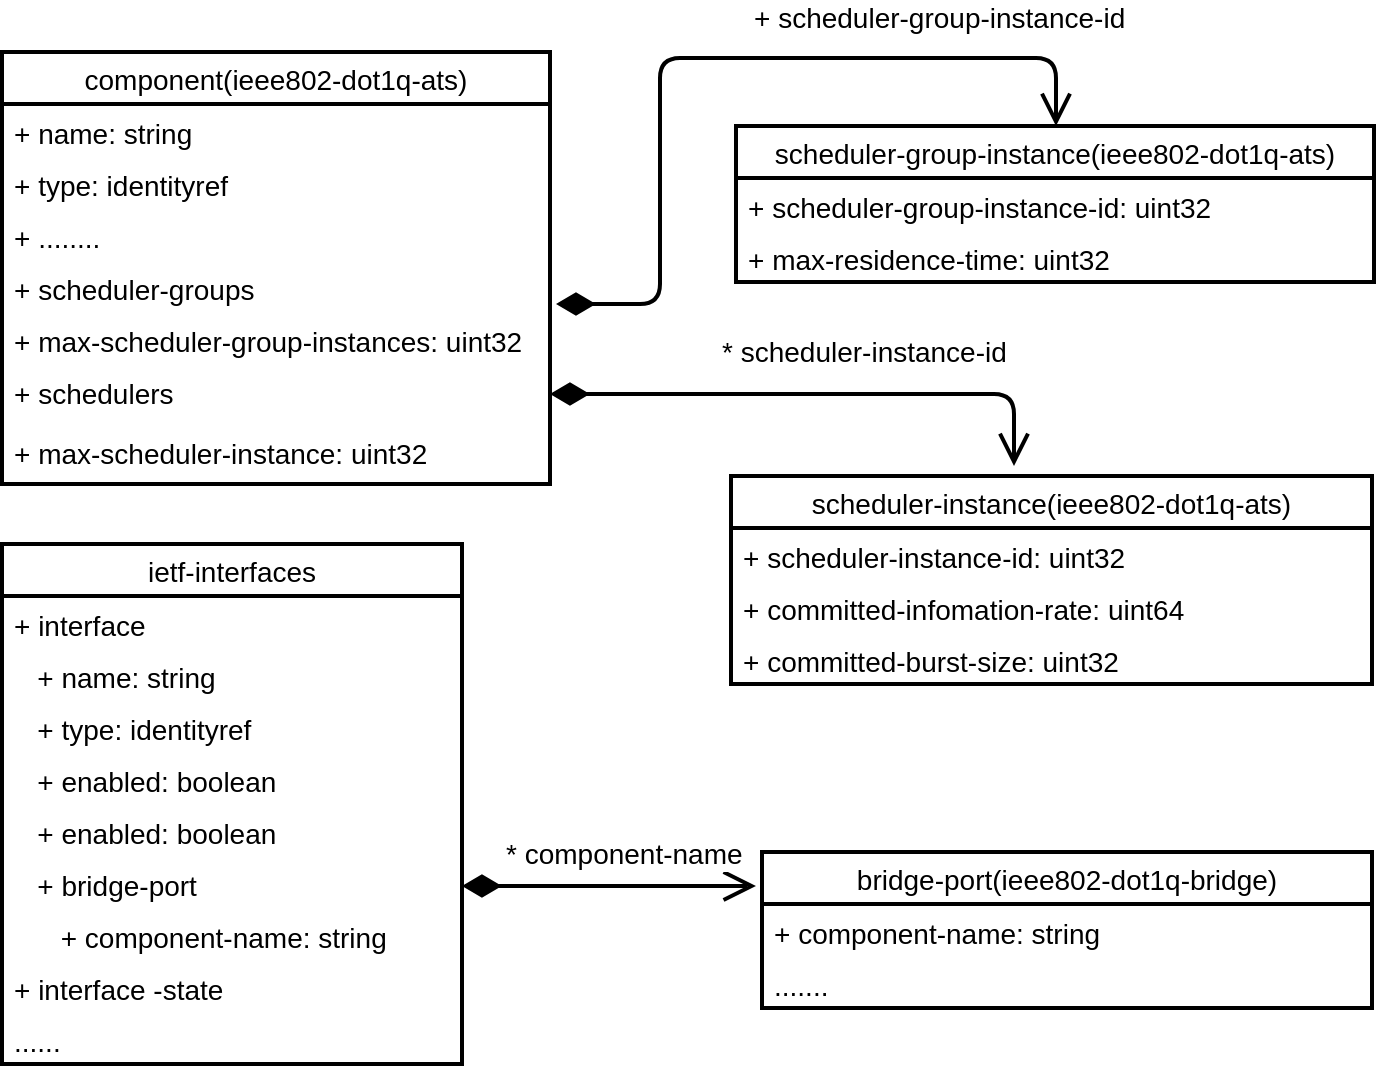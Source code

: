 <mxfile version="14.6.9" type="github">
  <diagram id="gtc_xEXI5UDlMKN5IfdW" name="Page-1">
    <mxGraphModel dx="1292" dy="549" grid="0" gridSize="10" guides="1" tooltips="1" connect="1" arrows="1" fold="1" page="0" pageScale="1" pageWidth="827" pageHeight="1169" math="0" shadow="0">
      <root>
        <mxCell id="0" />
        <mxCell id="1" parent="0" />
        <mxCell id="-yYigarw5gGPqCZQjxt2-1" value="component(ieee802-dot1q-ats)" style="swimlane;fontStyle=0;childLayout=stackLayout;horizontal=1;startSize=26;fillColor=none;horizontalStack=0;resizeParent=1;resizeParentMax=0;resizeLast=0;collapsible=1;marginBottom=0;strokeWidth=2;fontSize=14;" parent="1" vertex="1">
          <mxGeometry x="130" y="200" width="274" height="216" as="geometry" />
        </mxCell>
        <mxCell id="-yYigarw5gGPqCZQjxt2-2" value="+ name: string                                              // r-w           " style="text;strokeColor=none;fillColor=none;align=left;verticalAlign=top;spacingLeft=4;spacingRight=4;overflow=hidden;rotatable=0;points=[[0,0.5],[1,0.5]];portConstraint=eastwest;strokeWidth=2;fontSize=14;" parent="-yYigarw5gGPqCZQjxt2-1" vertex="1">
          <mxGeometry y="26" width="274" height="26" as="geometry" />
        </mxCell>
        <mxCell id="-yYigarw5gGPqCZQjxt2-6" value="+ type: identityref                                          // r-w           " style="text;strokeColor=none;fillColor=none;align=left;verticalAlign=top;spacingLeft=4;spacingRight=4;overflow=hidden;rotatable=0;points=[[0,0.5],[1,0.5]];portConstraint=eastwest;strokeWidth=2;fontSize=14;" parent="-yYigarw5gGPqCZQjxt2-1" vertex="1">
          <mxGeometry y="52" width="274" height="26" as="geometry" />
        </mxCell>
        <mxCell id="-yYigarw5gGPqCZQjxt2-5" value="+ ........           " style="text;strokeColor=none;fillColor=none;align=left;verticalAlign=top;spacingLeft=4;spacingRight=4;overflow=hidden;rotatable=0;points=[[0,0.5],[1,0.5]];portConstraint=eastwest;strokeWidth=2;fontSize=14;" parent="-yYigarw5gGPqCZQjxt2-1" vertex="1">
          <mxGeometry y="78" width="274" height="26" as="geometry" />
        </mxCell>
        <mxCell id="-yYigarw5gGPqCZQjxt2-3" value="+ scheduler-groups               " style="text;strokeColor=none;fillColor=none;align=left;verticalAlign=top;spacingLeft=4;spacingRight=4;overflow=hidden;rotatable=0;points=[[0,0.5],[1,0.5]];portConstraint=eastwest;strokeWidth=2;fontSize=14;" parent="-yYigarw5gGPqCZQjxt2-1" vertex="1">
          <mxGeometry y="104" width="274" height="26" as="geometry" />
        </mxCell>
        <mxCell id="-yYigarw5gGPqCZQjxt2-7" value="+ max-scheduler-group-instances: uint32    // r               " style="text;strokeColor=none;fillColor=none;align=left;verticalAlign=top;spacingLeft=4;spacingRight=4;overflow=hidden;rotatable=0;points=[[0,0.5],[1,0.5]];portConstraint=eastwest;strokeWidth=2;fontSize=14;" parent="-yYigarw5gGPqCZQjxt2-1" vertex="1">
          <mxGeometry y="130" width="274" height="26" as="geometry" />
        </mxCell>
        <mxCell id="-yYigarw5gGPqCZQjxt2-4" value="+ schedulers                          " style="text;strokeColor=none;fillColor=none;align=left;verticalAlign=top;spacingLeft=4;spacingRight=4;overflow=hidden;rotatable=0;points=[[0,0.5],[1,0.5]];portConstraint=eastwest;strokeWidth=2;fontSize=14;" parent="-yYigarw5gGPqCZQjxt2-1" vertex="1">
          <mxGeometry y="156" width="274" height="30" as="geometry" />
        </mxCell>
        <mxCell id="-yYigarw5gGPqCZQjxt2-8" value="+ max-scheduler-instance: uint32                // r                          " style="text;strokeColor=none;fillColor=none;align=left;verticalAlign=top;spacingLeft=4;spacingRight=4;overflow=hidden;rotatable=0;points=[[0,0.5],[1,0.5]];portConstraint=eastwest;strokeWidth=2;fontSize=14;" parent="-yYigarw5gGPqCZQjxt2-1" vertex="1">
          <mxGeometry y="186" width="274" height="30" as="geometry" />
        </mxCell>
        <mxCell id="-yYigarw5gGPqCZQjxt2-9" value="scheduler-group-instance(ieee802-dot1q-ats)" style="swimlane;fontStyle=0;childLayout=stackLayout;horizontal=1;startSize=26;fillColor=none;horizontalStack=0;resizeParent=1;resizeParentMax=0;resizeLast=0;collapsible=1;marginBottom=0;strokeWidth=2;fontSize=14;" parent="1" vertex="1">
          <mxGeometry x="497" y="237" width="319" height="78" as="geometry" />
        </mxCell>
        <mxCell id="-yYigarw5gGPqCZQjxt2-10" value="+ scheduler-group-instance-id: uint32        " style="text;strokeColor=none;fillColor=none;align=left;verticalAlign=top;spacingLeft=4;spacingRight=4;overflow=hidden;rotatable=0;points=[[0,0.5],[1,0.5]];portConstraint=eastwest;strokeWidth=2;fontSize=14;" parent="-yYigarw5gGPqCZQjxt2-9" vertex="1">
          <mxGeometry y="26" width="319" height="26" as="geometry" />
        </mxCell>
        <mxCell id="-yYigarw5gGPqCZQjxt2-11" value="+ max-residence-time: uint32                              " style="text;strokeColor=none;fillColor=none;align=left;verticalAlign=top;spacingLeft=4;spacingRight=4;overflow=hidden;rotatable=0;points=[[0,0.5],[1,0.5]];portConstraint=eastwest;strokeWidth=2;fontSize=14;" parent="-yYigarw5gGPqCZQjxt2-9" vertex="1">
          <mxGeometry y="52" width="319" height="26" as="geometry" />
        </mxCell>
        <mxCell id="-yYigarw5gGPqCZQjxt2-18" value="scheduler-instance(ieee802-dot1q-ats)" style="swimlane;fontStyle=0;childLayout=stackLayout;horizontal=1;startSize=26;fillColor=none;horizontalStack=0;resizeParent=1;resizeParentMax=0;resizeLast=0;collapsible=1;marginBottom=0;strokeWidth=2;fontSize=14;" parent="1" vertex="1">
          <mxGeometry x="494.5" y="412" width="320.5" height="104" as="geometry" />
        </mxCell>
        <mxCell id="-yYigarw5gGPqCZQjxt2-19" value="+ scheduler-instance-id: uint32             " style="text;strokeColor=none;fillColor=none;align=left;verticalAlign=top;spacingLeft=4;spacingRight=4;overflow=hidden;rotatable=0;points=[[0,0.5],[1,0.5]];portConstraint=eastwest;strokeWidth=2;fontSize=14;" parent="-yYigarw5gGPqCZQjxt2-18" vertex="1">
          <mxGeometry y="26" width="320.5" height="26" as="geometry" />
        </mxCell>
        <mxCell id="-yYigarw5gGPqCZQjxt2-20" value="+ committed-infomation-rate: uint64           " style="text;strokeColor=none;fillColor=none;align=left;verticalAlign=top;spacingLeft=4;spacingRight=4;overflow=hidden;rotatable=0;points=[[0,0.5],[1,0.5]];portConstraint=eastwest;strokeWidth=2;fontSize=14;" parent="-yYigarw5gGPqCZQjxt2-18" vertex="1">
          <mxGeometry y="52" width="320.5" height="26" as="geometry" />
        </mxCell>
        <mxCell id="-yYigarw5gGPqCZQjxt2-22" value="+ committed-burst-size: uint32                    " style="text;strokeColor=none;fillColor=none;align=left;verticalAlign=top;spacingLeft=4;spacingRight=4;overflow=hidden;rotatable=0;points=[[0,0.5],[1,0.5]];portConstraint=eastwest;strokeWidth=2;fontSize=14;" parent="-yYigarw5gGPqCZQjxt2-18" vertex="1">
          <mxGeometry y="78" width="320.5" height="26" as="geometry" />
        </mxCell>
        <mxCell id="-yYigarw5gGPqCZQjxt2-21" value="* scheduler-instance-id" style="endArrow=open;html=1;endSize=12;startArrow=diamondThin;startSize=14;startFill=1;edgeStyle=orthogonalEdgeStyle;align=left;verticalAlign=bottom;exitX=1;exitY=0.5;exitDx=0;exitDy=0;strokeWidth=2;fontSize=14;" parent="1" source="-yYigarw5gGPqCZQjxt2-4" edge="1">
          <mxGeometry x="-0.373" y="10" relative="1" as="geometry">
            <mxPoint x="140" y="327" as="sourcePoint" />
            <mxPoint x="636" y="407" as="targetPoint" />
            <Array as="points">
              <mxPoint x="636" y="371" />
            </Array>
            <mxPoint as="offset" />
          </mxGeometry>
        </mxCell>
        <mxCell id="-yYigarw5gGPqCZQjxt2-28" value="bridge-port(ieee802-dot1q-bridge)" style="swimlane;fontStyle=0;childLayout=stackLayout;horizontal=1;startSize=26;fillColor=none;horizontalStack=0;resizeParent=1;resizeParentMax=0;resizeLast=0;collapsible=1;marginBottom=0;strokeWidth=2;fontSize=14;" parent="1" vertex="1">
          <mxGeometry x="510" y="600" width="305" height="78" as="geometry" />
        </mxCell>
        <mxCell id="-yYigarw5gGPqCZQjxt2-29" value="+ component-name: string                  " style="text;strokeColor=none;fillColor=none;align=left;verticalAlign=top;spacingLeft=4;spacingRight=4;overflow=hidden;rotatable=0;points=[[0,0.5],[1,0.5]];portConstraint=eastwest;strokeWidth=2;fontSize=14;" parent="-yYigarw5gGPqCZQjxt2-28" vertex="1">
          <mxGeometry y="26" width="305" height="26" as="geometry" />
        </mxCell>
        <mxCell id="-yYigarw5gGPqCZQjxt2-31" value="......." style="text;strokeColor=none;fillColor=none;align=left;verticalAlign=top;spacingLeft=4;spacingRight=4;overflow=hidden;rotatable=0;points=[[0,0.5],[1,0.5]];portConstraint=eastwest;strokeWidth=2;fontSize=14;" parent="-yYigarw5gGPqCZQjxt2-28" vertex="1">
          <mxGeometry y="52" width="305" height="26" as="geometry" />
        </mxCell>
        <mxCell id="-yYigarw5gGPqCZQjxt2-33" value="ietf-interfaces" style="swimlane;fontStyle=0;childLayout=stackLayout;horizontal=1;startSize=26;fillColor=none;horizontalStack=0;resizeParent=1;resizeParentMax=0;resizeLast=0;collapsible=1;marginBottom=0;strokeWidth=2;fontSize=14;" parent="1" vertex="1">
          <mxGeometry x="130" y="446" width="230" height="260" as="geometry" />
        </mxCell>
        <mxCell id="-yYigarw5gGPqCZQjxt2-39" value="+ interface " style="text;strokeColor=none;fillColor=none;align=left;verticalAlign=top;spacingLeft=4;spacingRight=4;overflow=hidden;rotatable=0;points=[[0,0.5],[1,0.5]];portConstraint=eastwest;strokeWidth=2;fontSize=14;" parent="-yYigarw5gGPqCZQjxt2-33" vertex="1">
          <mxGeometry y="26" width="230" height="26" as="geometry" />
        </mxCell>
        <mxCell id="-yYigarw5gGPqCZQjxt2-34" value="   + name: string                         " style="text;strokeColor=none;fillColor=none;align=left;verticalAlign=top;spacingLeft=4;spacingRight=4;overflow=hidden;rotatable=0;points=[[0,0.5],[1,0.5]];portConstraint=eastwest;strokeWidth=2;fontSize=14;" parent="-yYigarw5gGPqCZQjxt2-33" vertex="1">
          <mxGeometry y="52" width="230" height="26" as="geometry" />
        </mxCell>
        <mxCell id="-yYigarw5gGPqCZQjxt2-36" value="   + type: identityref                     " style="text;strokeColor=none;fillColor=none;align=left;verticalAlign=top;spacingLeft=4;spacingRight=4;overflow=hidden;rotatable=0;points=[[0,0.5],[1,0.5]];portConstraint=eastwest;strokeWidth=2;fontSize=14;" parent="-yYigarw5gGPqCZQjxt2-33" vertex="1">
          <mxGeometry y="78" width="230" height="26" as="geometry" />
        </mxCell>
        <mxCell id="-yYigarw5gGPqCZQjxt2-37" value="   + enabled: boolean                 " style="text;strokeColor=none;fillColor=none;align=left;verticalAlign=top;spacingLeft=4;spacingRight=4;overflow=hidden;rotatable=0;points=[[0,0.5],[1,0.5]];portConstraint=eastwest;strokeWidth=2;fontSize=14;" parent="-yYigarw5gGPqCZQjxt2-33" vertex="1">
          <mxGeometry y="104" width="230" height="26" as="geometry" />
        </mxCell>
        <mxCell id="-yYigarw5gGPqCZQjxt2-38" value="   + enabled: boolean                " style="text;strokeColor=none;fillColor=none;align=left;verticalAlign=top;spacingLeft=4;spacingRight=4;overflow=hidden;rotatable=0;points=[[0,0.5],[1,0.5]];portConstraint=eastwest;strokeWidth=2;fontSize=14;" parent="-yYigarw5gGPqCZQjxt2-33" vertex="1">
          <mxGeometry y="130" width="230" height="26" as="geometry" />
        </mxCell>
        <mxCell id="-yYigarw5gGPqCZQjxt2-44" value="   + bridge-port" style="text;strokeColor=none;fillColor=none;align=left;verticalAlign=top;spacingLeft=4;spacingRight=4;overflow=hidden;rotatable=0;points=[[0,0.5],[1,0.5]];portConstraint=eastwest;strokeWidth=2;fontSize=14;" parent="-yYigarw5gGPqCZQjxt2-33" vertex="1">
          <mxGeometry y="156" width="230" height="26" as="geometry" />
        </mxCell>
        <mxCell id="-yYigarw5gGPqCZQjxt2-54" value="      + component-name: string   " style="text;strokeColor=none;fillColor=none;align=left;verticalAlign=top;spacingLeft=4;spacingRight=4;overflow=hidden;rotatable=0;points=[[0,0.5],[1,0.5]];portConstraint=eastwest;strokeWidth=2;fontSize=14;" parent="-yYigarw5gGPqCZQjxt2-33" vertex="1">
          <mxGeometry y="182" width="230" height="26" as="geometry" />
        </mxCell>
        <mxCell id="-yYigarw5gGPqCZQjxt2-40" value="+ interface -state" style="text;strokeColor=none;fillColor=none;align=left;verticalAlign=top;spacingLeft=4;spacingRight=4;overflow=hidden;rotatable=0;points=[[0,0.5],[1,0.5]];portConstraint=eastwest;strokeWidth=2;fontSize=14;" parent="-yYigarw5gGPqCZQjxt2-33" vertex="1">
          <mxGeometry y="208" width="230" height="26" as="geometry" />
        </mxCell>
        <mxCell id="-yYigarw5gGPqCZQjxt2-41" value="......" style="text;strokeColor=none;fillColor=none;align=left;verticalAlign=top;spacingLeft=4;spacingRight=4;overflow=hidden;rotatable=0;points=[[0,0.5],[1,0.5]];portConstraint=eastwest;strokeWidth=2;fontSize=14;" parent="-yYigarw5gGPqCZQjxt2-33" vertex="1">
          <mxGeometry y="234" width="230" height="26" as="geometry" />
        </mxCell>
        <mxCell id="ciHSRDZFexjtpR0w6Tce-1" value="+&amp;nbsp;scheduler-group-instance-id&amp;nbsp;" style="endArrow=open;html=1;endSize=12;startArrow=diamondThin;startSize=14;startFill=1;edgeStyle=orthogonalEdgeStyle;align=left;verticalAlign=bottom;exitX=1.011;exitY=-0.154;exitDx=0;exitDy=0;strokeWidth=2;fontSize=14;entryX=0.5;entryY=0;entryDx=0;entryDy=0;exitPerimeter=0;" parent="1" source="-yYigarw5gGPqCZQjxt2-7" target="-yYigarw5gGPqCZQjxt2-9" edge="1">
          <mxGeometry x="0.077" y="9" relative="1" as="geometry">
            <mxPoint x="414" y="381" as="sourcePoint" />
            <mxPoint x="646" y="417" as="targetPoint" />
            <Array as="points">
              <mxPoint x="459" y="326" />
              <mxPoint x="459" y="203" />
              <mxPoint x="657" y="203" />
              <mxPoint x="657" y="237" />
            </Array>
            <mxPoint as="offset" />
          </mxGeometry>
        </mxCell>
        <mxCell id="ciHSRDZFexjtpR0w6Tce-3" value="* component-name" style="endArrow=open;html=1;endSize=12;startArrow=diamondThin;startSize=14;startFill=1;edgeStyle=orthogonalEdgeStyle;align=left;verticalAlign=bottom;strokeWidth=2;fontSize=14;" parent="1" edge="1">
          <mxGeometry x="-0.728" y="5" relative="1" as="geometry">
            <mxPoint x="360" y="617" as="sourcePoint" />
            <mxPoint x="507.03" y="617" as="targetPoint" />
            <Array as="points">
              <mxPoint x="507" y="617.03" />
            </Array>
            <mxPoint as="offset" />
          </mxGeometry>
        </mxCell>
      </root>
    </mxGraphModel>
  </diagram>
</mxfile>
